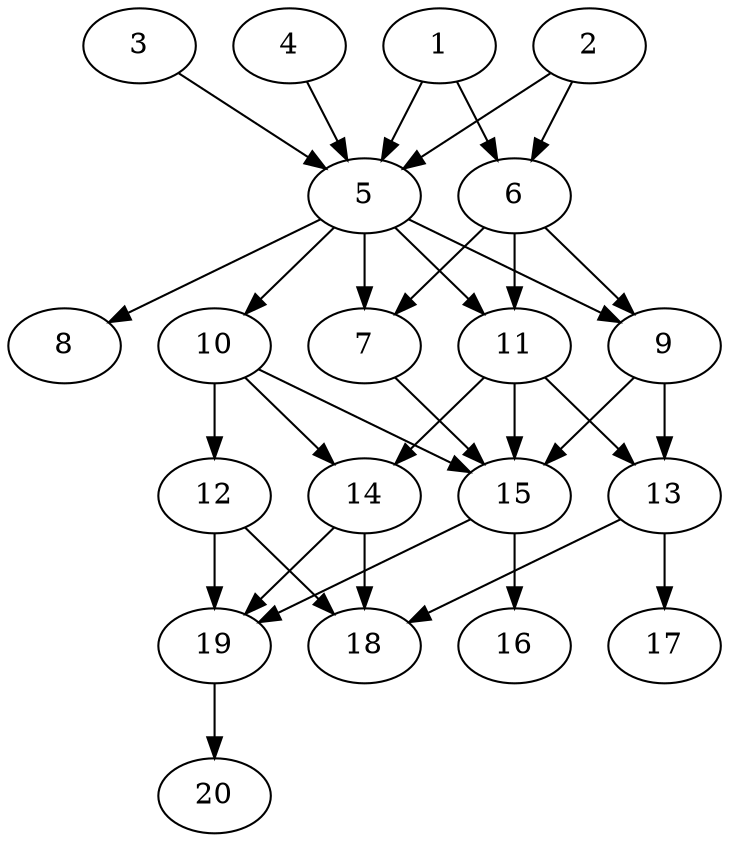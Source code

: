 // DAG automatically generated by daggen at Tue Jul 23 14:31:37 2019
// ./daggen --dot -n 20 --ccr 0.4 --fat 0.5 --regular 0.5 --density 0.8 --mindata 5242880 --maxdata 52428800 
digraph G {
  1 [size="116078080", alpha="0.02", expect_size="46431232"] 
  1 -> 5 [size ="46431232"]
  1 -> 6 [size ="46431232"]
  2 [size="124464640", alpha="0.18", expect_size="49785856"] 
  2 -> 5 [size ="49785856"]
  2 -> 6 [size ="49785856"]
  3 [size="109555200", alpha="0.03", expect_size="43822080"] 
  3 -> 5 [size ="43822080"]
  4 [size="66357760", alpha="0.04", expect_size="26543104"] 
  4 -> 5 [size ="26543104"]
  5 [size="122032640", alpha="0.18", expect_size="48813056"] 
  5 -> 7 [size ="48813056"]
  5 -> 8 [size ="48813056"]
  5 -> 9 [size ="48813056"]
  5 -> 10 [size ="48813056"]
  5 -> 11 [size ="48813056"]
  6 [size="107361280", alpha="0.13", expect_size="42944512"] 
  6 -> 7 [size ="42944512"]
  6 -> 9 [size ="42944512"]
  6 -> 11 [size ="42944512"]
  7 [size="45749760", alpha="0.01", expect_size="18299904"] 
  7 -> 15 [size ="18299904"]
  8 [size="70146560", alpha="0.16", expect_size="28058624"] 
  9 [size="130836480", alpha="0.16", expect_size="52334592"] 
  9 -> 13 [size ="52334592"]
  9 -> 15 [size ="52334592"]
  10 [size="120744960", alpha="0.09", expect_size="48297984"] 
  10 -> 12 [size ="48297984"]
  10 -> 14 [size ="48297984"]
  10 -> 15 [size ="48297984"]
  11 [size="39050240", alpha="0.19", expect_size="15620096"] 
  11 -> 13 [size ="15620096"]
  11 -> 14 [size ="15620096"]
  11 -> 15 [size ="15620096"]
  12 [size="53757440", alpha="0.14", expect_size="21502976"] 
  12 -> 18 [size ="21502976"]
  12 -> 19 [size ="21502976"]
  13 [size="39905280", alpha="0.13", expect_size="15962112"] 
  13 -> 17 [size ="15962112"]
  13 -> 18 [size ="15962112"]
  14 [size="55820800", alpha="0.13", expect_size="22328320"] 
  14 -> 18 [size ="22328320"]
  14 -> 19 [size ="22328320"]
  15 [size="79027200", alpha="0.18", expect_size="31610880"] 
  15 -> 16 [size ="31610880"]
  15 -> 19 [size ="31610880"]
  16 [size="64890880", alpha="0.07", expect_size="25956352"] 
  17 [size="24409600", alpha="0.20", expect_size="9763840"] 
  18 [size="28928000", alpha="0.00", expect_size="11571200"] 
  19 [size="121960960", alpha="0.14", expect_size="48784384"] 
  19 -> 20 [size ="48784384"]
  20 [size="101015040", alpha="0.19", expect_size="40406016"] 
}
